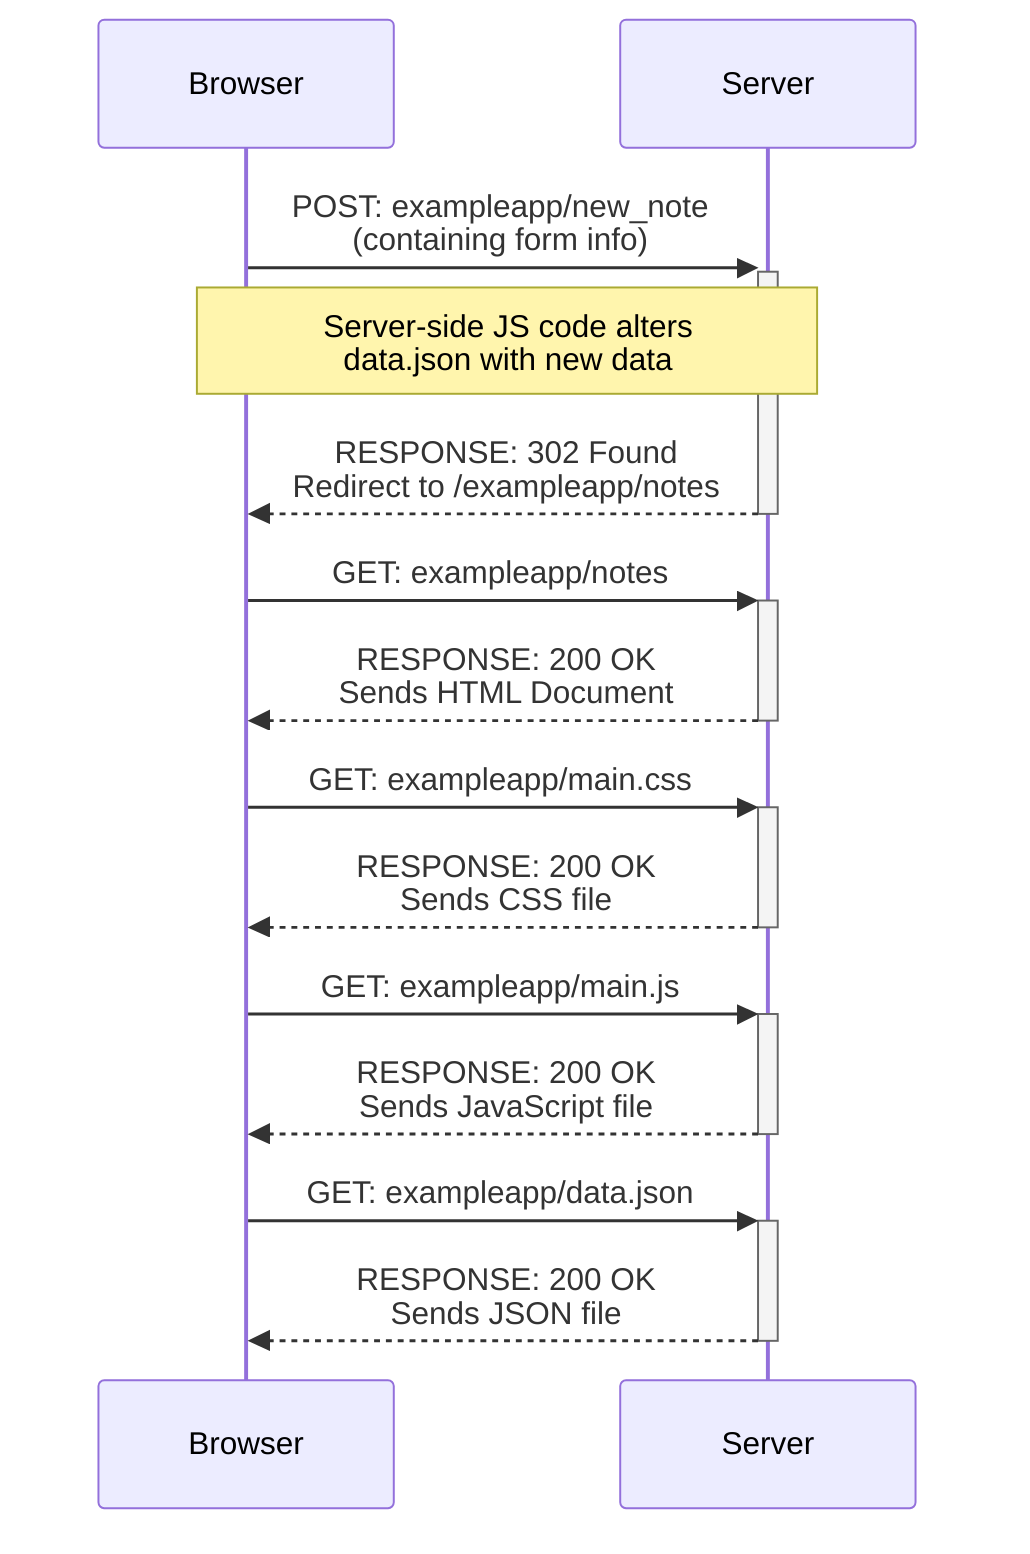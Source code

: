 sequenceDiagram
    participant B as Browser
    participant S as Server

    B->>+S: POST: exampleapp/new_note<br/> (containing form info)

    note over B, S: Server-side JS code alters <br/> data.json with new data
    S-->>-B: RESPONSE: 302 Found<br/> Redirect to /exampleapp/notes

    B->>+S: GET: exampleapp/notes
    S-->>-B: RESPONSE: 200 OK <br/> Sends HTML Document

    B->>+S: GET: exampleapp/main.css
    S-->>-B: RESPONSE: 200 OK <br/> Sends CSS file

    B->>+S: GET: exampleapp/main.js
    S-->>-B: RESPONSE: 200 OK <br/> Sends JavaScript file

    B->>+S: GET: exampleapp/data.json
    S-->>-B: RESPONSE: 200 OK <br/> Sends JSON file